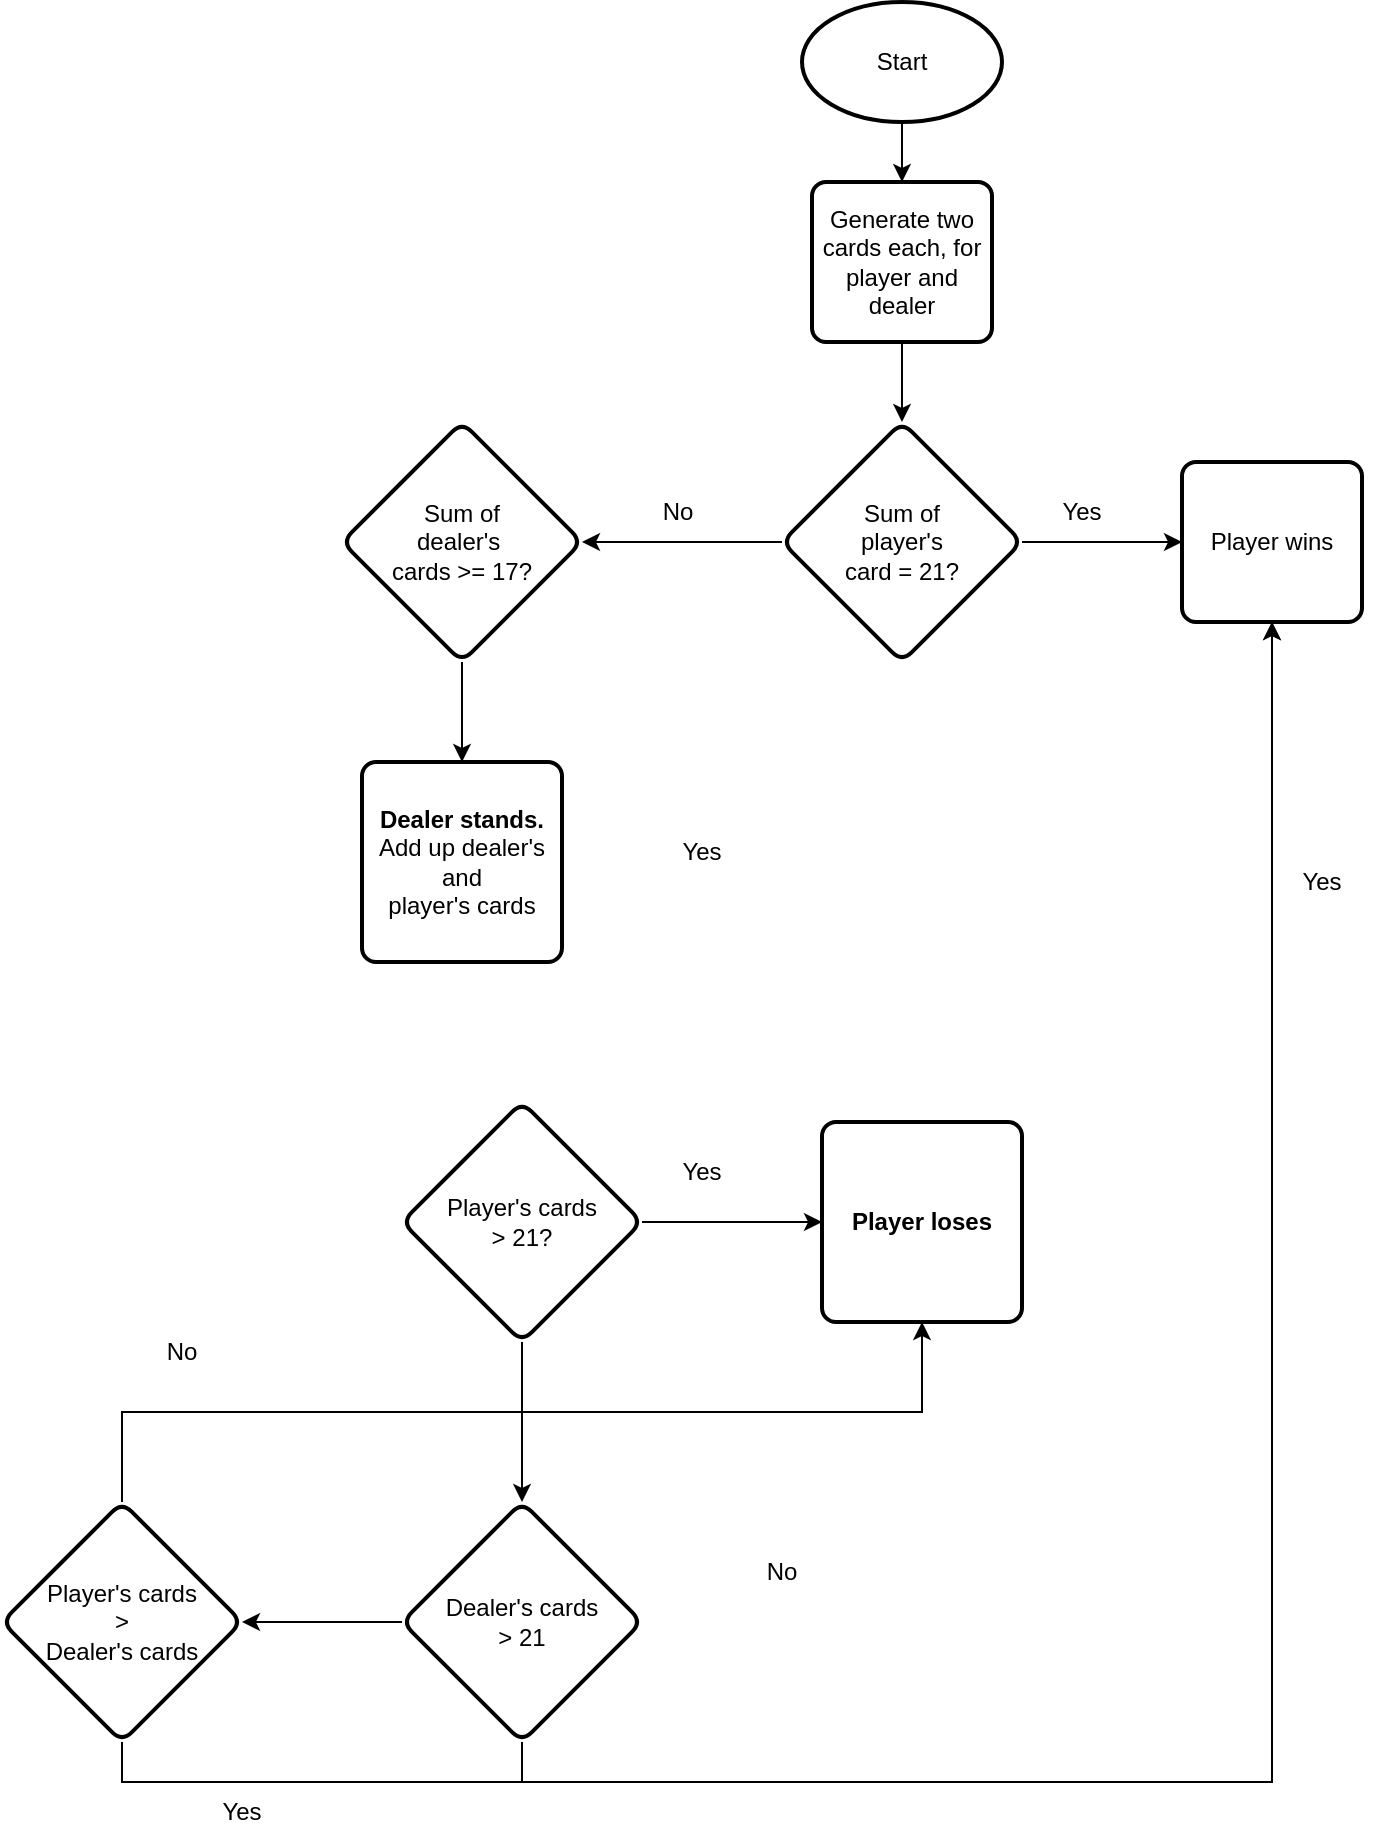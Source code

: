 <mxfile version="23.1.2" type="github">
  <diagram name="Page-1" id="puzbHuu-HzYt_IICAvDf">
    <mxGraphModel dx="1134" dy="654" grid="1" gridSize="10" guides="1" tooltips="1" connect="1" arrows="1" fold="1" page="1" pageScale="1" pageWidth="850" pageHeight="1100" math="0" shadow="0">
      <root>
        <mxCell id="0" />
        <mxCell id="1" parent="0" />
        <mxCell id="XvE-5JMhr2uwGjg-0i_r-3" value="" style="edgeStyle=orthogonalEdgeStyle;rounded=0;orthogonalLoop=1;jettySize=auto;html=1;" edge="1" parent="1" source="XvE-5JMhr2uwGjg-0i_r-1" target="XvE-5JMhr2uwGjg-0i_r-2">
          <mxGeometry relative="1" as="geometry" />
        </mxCell>
        <mxCell id="XvE-5JMhr2uwGjg-0i_r-1" value="Start" style="strokeWidth=2;html=1;shape=mxgraph.flowchart.start_1;whiteSpace=wrap;" vertex="1" parent="1">
          <mxGeometry x="430" y="10" width="100" height="60" as="geometry" />
        </mxCell>
        <mxCell id="XvE-5JMhr2uwGjg-0i_r-5" value="" style="edgeStyle=orthogonalEdgeStyle;rounded=0;orthogonalLoop=1;jettySize=auto;html=1;" edge="1" parent="1" source="XvE-5JMhr2uwGjg-0i_r-2" target="XvE-5JMhr2uwGjg-0i_r-4">
          <mxGeometry relative="1" as="geometry" />
        </mxCell>
        <mxCell id="XvE-5JMhr2uwGjg-0i_r-2" value="Generate two cards each, for player and dealer" style="rounded=1;whiteSpace=wrap;html=1;absoluteArcSize=1;arcSize=14;strokeWidth=2;" vertex="1" parent="1">
          <mxGeometry x="435" y="100" width="90" height="80" as="geometry" />
        </mxCell>
        <mxCell id="XvE-5JMhr2uwGjg-0i_r-10" value="" style="edgeStyle=orthogonalEdgeStyle;rounded=0;orthogonalLoop=1;jettySize=auto;html=1;" edge="1" parent="1" source="XvE-5JMhr2uwGjg-0i_r-4" target="XvE-5JMhr2uwGjg-0i_r-9">
          <mxGeometry relative="1" as="geometry" />
        </mxCell>
        <mxCell id="XvE-5JMhr2uwGjg-0i_r-16" value="" style="edgeStyle=orthogonalEdgeStyle;rounded=0;orthogonalLoop=1;jettySize=auto;html=1;" edge="1" parent="1" source="XvE-5JMhr2uwGjg-0i_r-4" target="XvE-5JMhr2uwGjg-0i_r-8">
          <mxGeometry relative="1" as="geometry" />
        </mxCell>
        <mxCell id="XvE-5JMhr2uwGjg-0i_r-4" value="Sum of &lt;br&gt;player&#39;s &lt;br&gt;card = 21?" style="rhombus;whiteSpace=wrap;html=1;rounded=1;arcSize=14;strokeWidth=2;" vertex="1" parent="1">
          <mxGeometry x="420" y="220" width="120" height="120" as="geometry" />
        </mxCell>
        <mxCell id="XvE-5JMhr2uwGjg-0i_r-8" value="Player wins" style="rounded=1;whiteSpace=wrap;html=1;absoluteArcSize=1;arcSize=14;strokeWidth=2;" vertex="1" parent="1">
          <mxGeometry x="620" y="240" width="90" height="80" as="geometry" />
        </mxCell>
        <mxCell id="XvE-5JMhr2uwGjg-0i_r-12" value="" style="edgeStyle=orthogonalEdgeStyle;rounded=0;orthogonalLoop=1;jettySize=auto;html=1;" edge="1" parent="1" source="XvE-5JMhr2uwGjg-0i_r-9" target="XvE-5JMhr2uwGjg-0i_r-11">
          <mxGeometry relative="1" as="geometry" />
        </mxCell>
        <mxCell id="XvE-5JMhr2uwGjg-0i_r-9" value="Sum of &lt;br&gt;dealer&#39;s&amp;nbsp;&lt;br&gt;cards &amp;gt;= 17?" style="rhombus;whiteSpace=wrap;html=1;rounded=1;arcSize=14;strokeWidth=2;" vertex="1" parent="1">
          <mxGeometry x="200" y="220" width="120" height="120" as="geometry" />
        </mxCell>
        <mxCell id="XvE-5JMhr2uwGjg-0i_r-11" value="&lt;b&gt;Dealer stands.&lt;/b&gt;&lt;br&gt;Add up dealer&#39;s and &lt;br&gt;player&#39;s cards" style="rounded=1;whiteSpace=wrap;html=1;absoluteArcSize=1;arcSize=14;strokeWidth=2;" vertex="1" parent="1">
          <mxGeometry x="210" y="390" width="100" height="100" as="geometry" />
        </mxCell>
        <mxCell id="XvE-5JMhr2uwGjg-0i_r-13" value="No" style="text;html=1;strokeColor=none;fillColor=none;align=center;verticalAlign=middle;whiteSpace=wrap;rounded=0;" vertex="1" parent="1">
          <mxGeometry x="338" y="250" width="60" height="30" as="geometry" />
        </mxCell>
        <mxCell id="XvE-5JMhr2uwGjg-0i_r-14" value="Yes" style="text;html=1;strokeColor=none;fillColor=none;align=center;verticalAlign=middle;whiteSpace=wrap;rounded=0;" vertex="1" parent="1">
          <mxGeometry x="540" y="250" width="60" height="30" as="geometry" />
        </mxCell>
        <mxCell id="XvE-5JMhr2uwGjg-0i_r-18" value="Yes" style="text;html=1;strokeColor=none;fillColor=none;align=center;verticalAlign=middle;whiteSpace=wrap;rounded=0;" vertex="1" parent="1">
          <mxGeometry x="350" y="420" width="60" height="30" as="geometry" />
        </mxCell>
        <mxCell id="XvE-5JMhr2uwGjg-0i_r-22" value="" style="edgeStyle=orthogonalEdgeStyle;rounded=0;orthogonalLoop=1;jettySize=auto;html=1;" edge="1" parent="1" source="XvE-5JMhr2uwGjg-0i_r-19" target="XvE-5JMhr2uwGjg-0i_r-21">
          <mxGeometry relative="1" as="geometry" />
        </mxCell>
        <mxCell id="XvE-5JMhr2uwGjg-0i_r-25" value="" style="edgeStyle=orthogonalEdgeStyle;rounded=0;orthogonalLoop=1;jettySize=auto;html=1;" edge="1" parent="1" source="XvE-5JMhr2uwGjg-0i_r-19" target="XvE-5JMhr2uwGjg-0i_r-24">
          <mxGeometry relative="1" as="geometry" />
        </mxCell>
        <mxCell id="XvE-5JMhr2uwGjg-0i_r-19" value="Player&#39;s cards &lt;br&gt;&amp;gt; 21?" style="rhombus;whiteSpace=wrap;html=1;rounded=1;arcSize=14;strokeWidth=2;" vertex="1" parent="1">
          <mxGeometry x="230" y="560" width="120" height="120" as="geometry" />
        </mxCell>
        <mxCell id="XvE-5JMhr2uwGjg-0i_r-21" value="&lt;b&gt;Player loses&lt;/b&gt;" style="rounded=1;whiteSpace=wrap;html=1;absoluteArcSize=1;arcSize=14;strokeWidth=2;" vertex="1" parent="1">
          <mxGeometry x="440" y="570" width="100" height="100" as="geometry" />
        </mxCell>
        <mxCell id="XvE-5JMhr2uwGjg-0i_r-23" value="Yes" style="text;html=1;strokeColor=none;fillColor=none;align=center;verticalAlign=middle;whiteSpace=wrap;rounded=0;" vertex="1" parent="1">
          <mxGeometry x="350" y="580" width="60" height="30" as="geometry" />
        </mxCell>
        <mxCell id="XvE-5JMhr2uwGjg-0i_r-29" style="edgeStyle=orthogonalEdgeStyle;rounded=0;orthogonalLoop=1;jettySize=auto;html=1;exitX=0.5;exitY=1;exitDx=0;exitDy=0;" edge="1" parent="1" source="XvE-5JMhr2uwGjg-0i_r-24" target="XvE-5JMhr2uwGjg-0i_r-8">
          <mxGeometry relative="1" as="geometry" />
        </mxCell>
        <mxCell id="XvE-5JMhr2uwGjg-0i_r-32" value="" style="edgeStyle=orthogonalEdgeStyle;rounded=0;orthogonalLoop=1;jettySize=auto;html=1;" edge="1" parent="1" source="XvE-5JMhr2uwGjg-0i_r-24" target="XvE-5JMhr2uwGjg-0i_r-31">
          <mxGeometry relative="1" as="geometry" />
        </mxCell>
        <mxCell id="XvE-5JMhr2uwGjg-0i_r-24" value="Dealer&#39;s cards&lt;br&gt;&amp;gt; 21" style="rhombus;whiteSpace=wrap;html=1;rounded=1;arcSize=14;strokeWidth=2;" vertex="1" parent="1">
          <mxGeometry x="230" y="760" width="120" height="120" as="geometry" />
        </mxCell>
        <mxCell id="XvE-5JMhr2uwGjg-0i_r-27" value="No" style="text;html=1;strokeColor=none;fillColor=none;align=center;verticalAlign=middle;whiteSpace=wrap;rounded=0;" vertex="1" parent="1">
          <mxGeometry x="390" y="780" width="60" height="30" as="geometry" />
        </mxCell>
        <mxCell id="XvE-5JMhr2uwGjg-0i_r-28" value="Yes" style="text;html=1;strokeColor=none;fillColor=none;align=center;verticalAlign=middle;whiteSpace=wrap;rounded=0;" vertex="1" parent="1">
          <mxGeometry x="120" y="900" width="60" height="30" as="geometry" />
        </mxCell>
        <mxCell id="XvE-5JMhr2uwGjg-0i_r-30" value="Yes" style="text;html=1;strokeColor=none;fillColor=none;align=center;verticalAlign=middle;whiteSpace=wrap;rounded=0;" vertex="1" parent="1">
          <mxGeometry x="660" y="435" width="60" height="30" as="geometry" />
        </mxCell>
        <mxCell id="XvE-5JMhr2uwGjg-0i_r-33" style="edgeStyle=orthogonalEdgeStyle;rounded=0;orthogonalLoop=1;jettySize=auto;html=1;entryX=0.5;entryY=1;entryDx=0;entryDy=0;exitX=0.5;exitY=1;exitDx=0;exitDy=0;" edge="1" parent="1" source="XvE-5JMhr2uwGjg-0i_r-31" target="XvE-5JMhr2uwGjg-0i_r-8">
          <mxGeometry relative="1" as="geometry" />
        </mxCell>
        <mxCell id="XvE-5JMhr2uwGjg-0i_r-35" style="edgeStyle=orthogonalEdgeStyle;rounded=0;orthogonalLoop=1;jettySize=auto;html=1;entryX=0.5;entryY=1;entryDx=0;entryDy=0;exitX=0.5;exitY=0;exitDx=0;exitDy=0;" edge="1" parent="1" source="XvE-5JMhr2uwGjg-0i_r-31" target="XvE-5JMhr2uwGjg-0i_r-21">
          <mxGeometry relative="1" as="geometry" />
        </mxCell>
        <mxCell id="XvE-5JMhr2uwGjg-0i_r-31" value="Player&#39;s cards&lt;br&gt;&amp;gt;&lt;br&gt;Dealer&#39;s cards" style="rhombus;whiteSpace=wrap;html=1;rounded=1;arcSize=14;strokeWidth=2;" vertex="1" parent="1">
          <mxGeometry x="30" y="760" width="120" height="120" as="geometry" />
        </mxCell>
        <mxCell id="XvE-5JMhr2uwGjg-0i_r-40" value="No" style="text;html=1;strokeColor=none;fillColor=none;align=center;verticalAlign=middle;whiteSpace=wrap;rounded=0;" vertex="1" parent="1">
          <mxGeometry x="90" y="670" width="60" height="30" as="geometry" />
        </mxCell>
      </root>
    </mxGraphModel>
  </diagram>
</mxfile>
